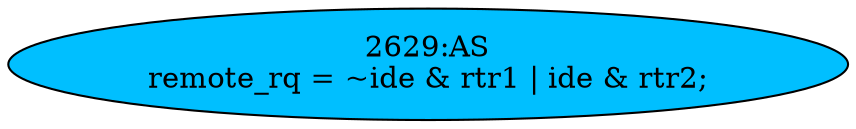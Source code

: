 strict digraph "" {
	node [label="\N"];
	"2629:AS"	 [ast="<pyverilog.vparser.ast.Assign object at 0x7f44f6b5e150>",
		def_var="['remote_rq']",
		fillcolor=deepskyblue,
		label="2629:AS
remote_rq = ~ide & rtr1 | ide & rtr2;",
		statements="[]",
		style=filled,
		typ=Assign,
		use_var="['ide', 'rtr1', 'ide', 'rtr2']"];
}
